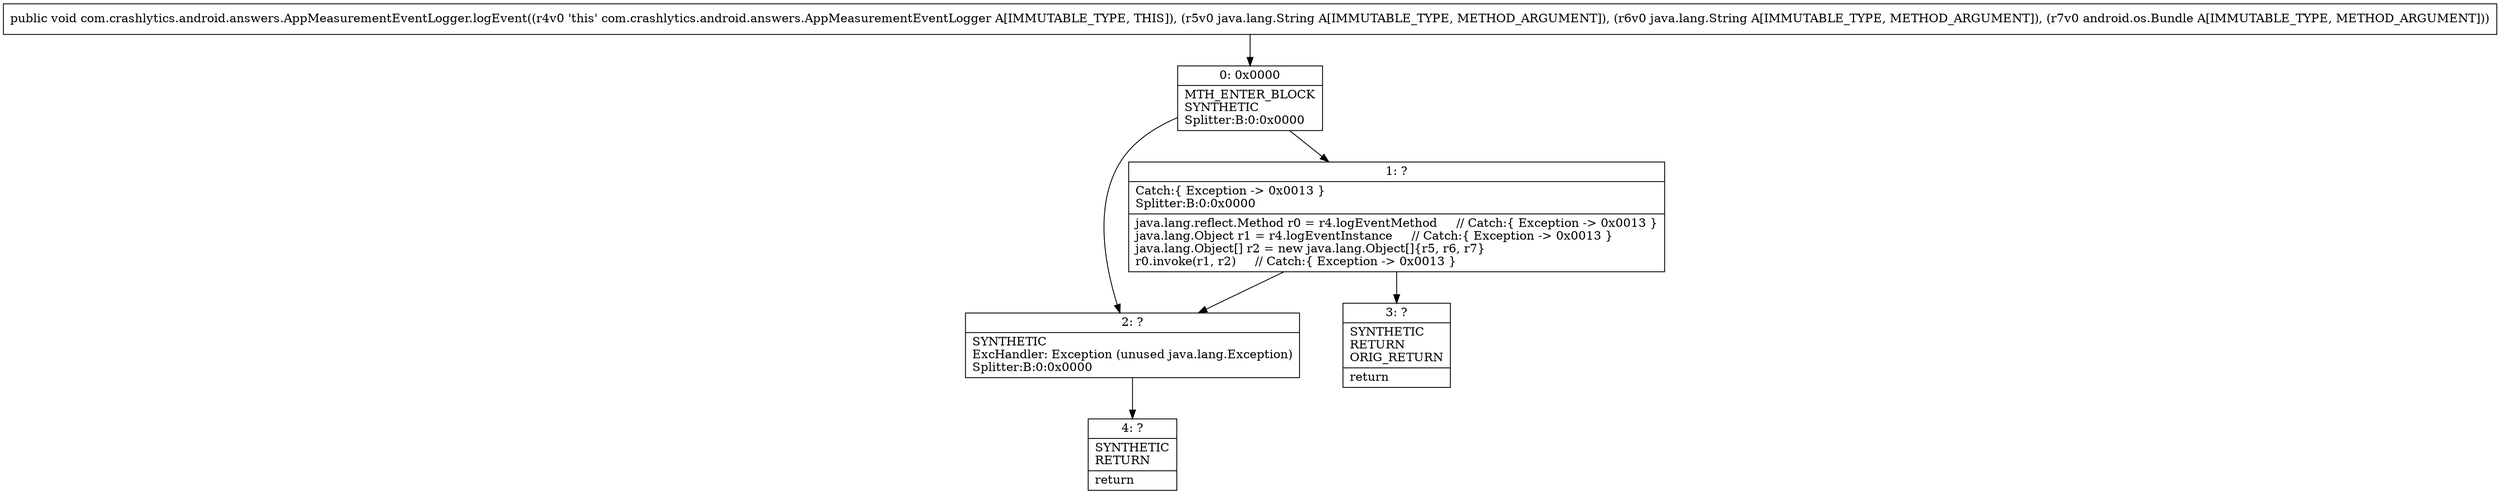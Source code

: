 digraph "CFG forcom.crashlytics.android.answers.AppMeasurementEventLogger.logEvent(Ljava\/lang\/String;Ljava\/lang\/String;Landroid\/os\/Bundle;)V" {
Node_0 [shape=record,label="{0\:\ 0x0000|MTH_ENTER_BLOCK\lSYNTHETIC\lSplitter:B:0:0x0000\l}"];
Node_1 [shape=record,label="{1\:\ ?|Catch:\{ Exception \-\> 0x0013 \}\lSplitter:B:0:0x0000\l|java.lang.reflect.Method r0 = r4.logEventMethod     \/\/ Catch:\{ Exception \-\> 0x0013 \}\ljava.lang.Object r1 = r4.logEventInstance     \/\/ Catch:\{ Exception \-\> 0x0013 \}\ljava.lang.Object[] r2 = new java.lang.Object[]\{r5, r6, r7\}\lr0.invoke(r1, r2)     \/\/ Catch:\{ Exception \-\> 0x0013 \}\l}"];
Node_2 [shape=record,label="{2\:\ ?|SYNTHETIC\lExcHandler: Exception (unused java.lang.Exception)\lSplitter:B:0:0x0000\l}"];
Node_3 [shape=record,label="{3\:\ ?|SYNTHETIC\lRETURN\lORIG_RETURN\l|return\l}"];
Node_4 [shape=record,label="{4\:\ ?|SYNTHETIC\lRETURN\l|return\l}"];
MethodNode[shape=record,label="{public void com.crashlytics.android.answers.AppMeasurementEventLogger.logEvent((r4v0 'this' com.crashlytics.android.answers.AppMeasurementEventLogger A[IMMUTABLE_TYPE, THIS]), (r5v0 java.lang.String A[IMMUTABLE_TYPE, METHOD_ARGUMENT]), (r6v0 java.lang.String A[IMMUTABLE_TYPE, METHOD_ARGUMENT]), (r7v0 android.os.Bundle A[IMMUTABLE_TYPE, METHOD_ARGUMENT])) }"];
MethodNode -> Node_0;
Node_0 -> Node_1;
Node_0 -> Node_2;
Node_1 -> Node_2;
Node_1 -> Node_3;
Node_2 -> Node_4;
}

